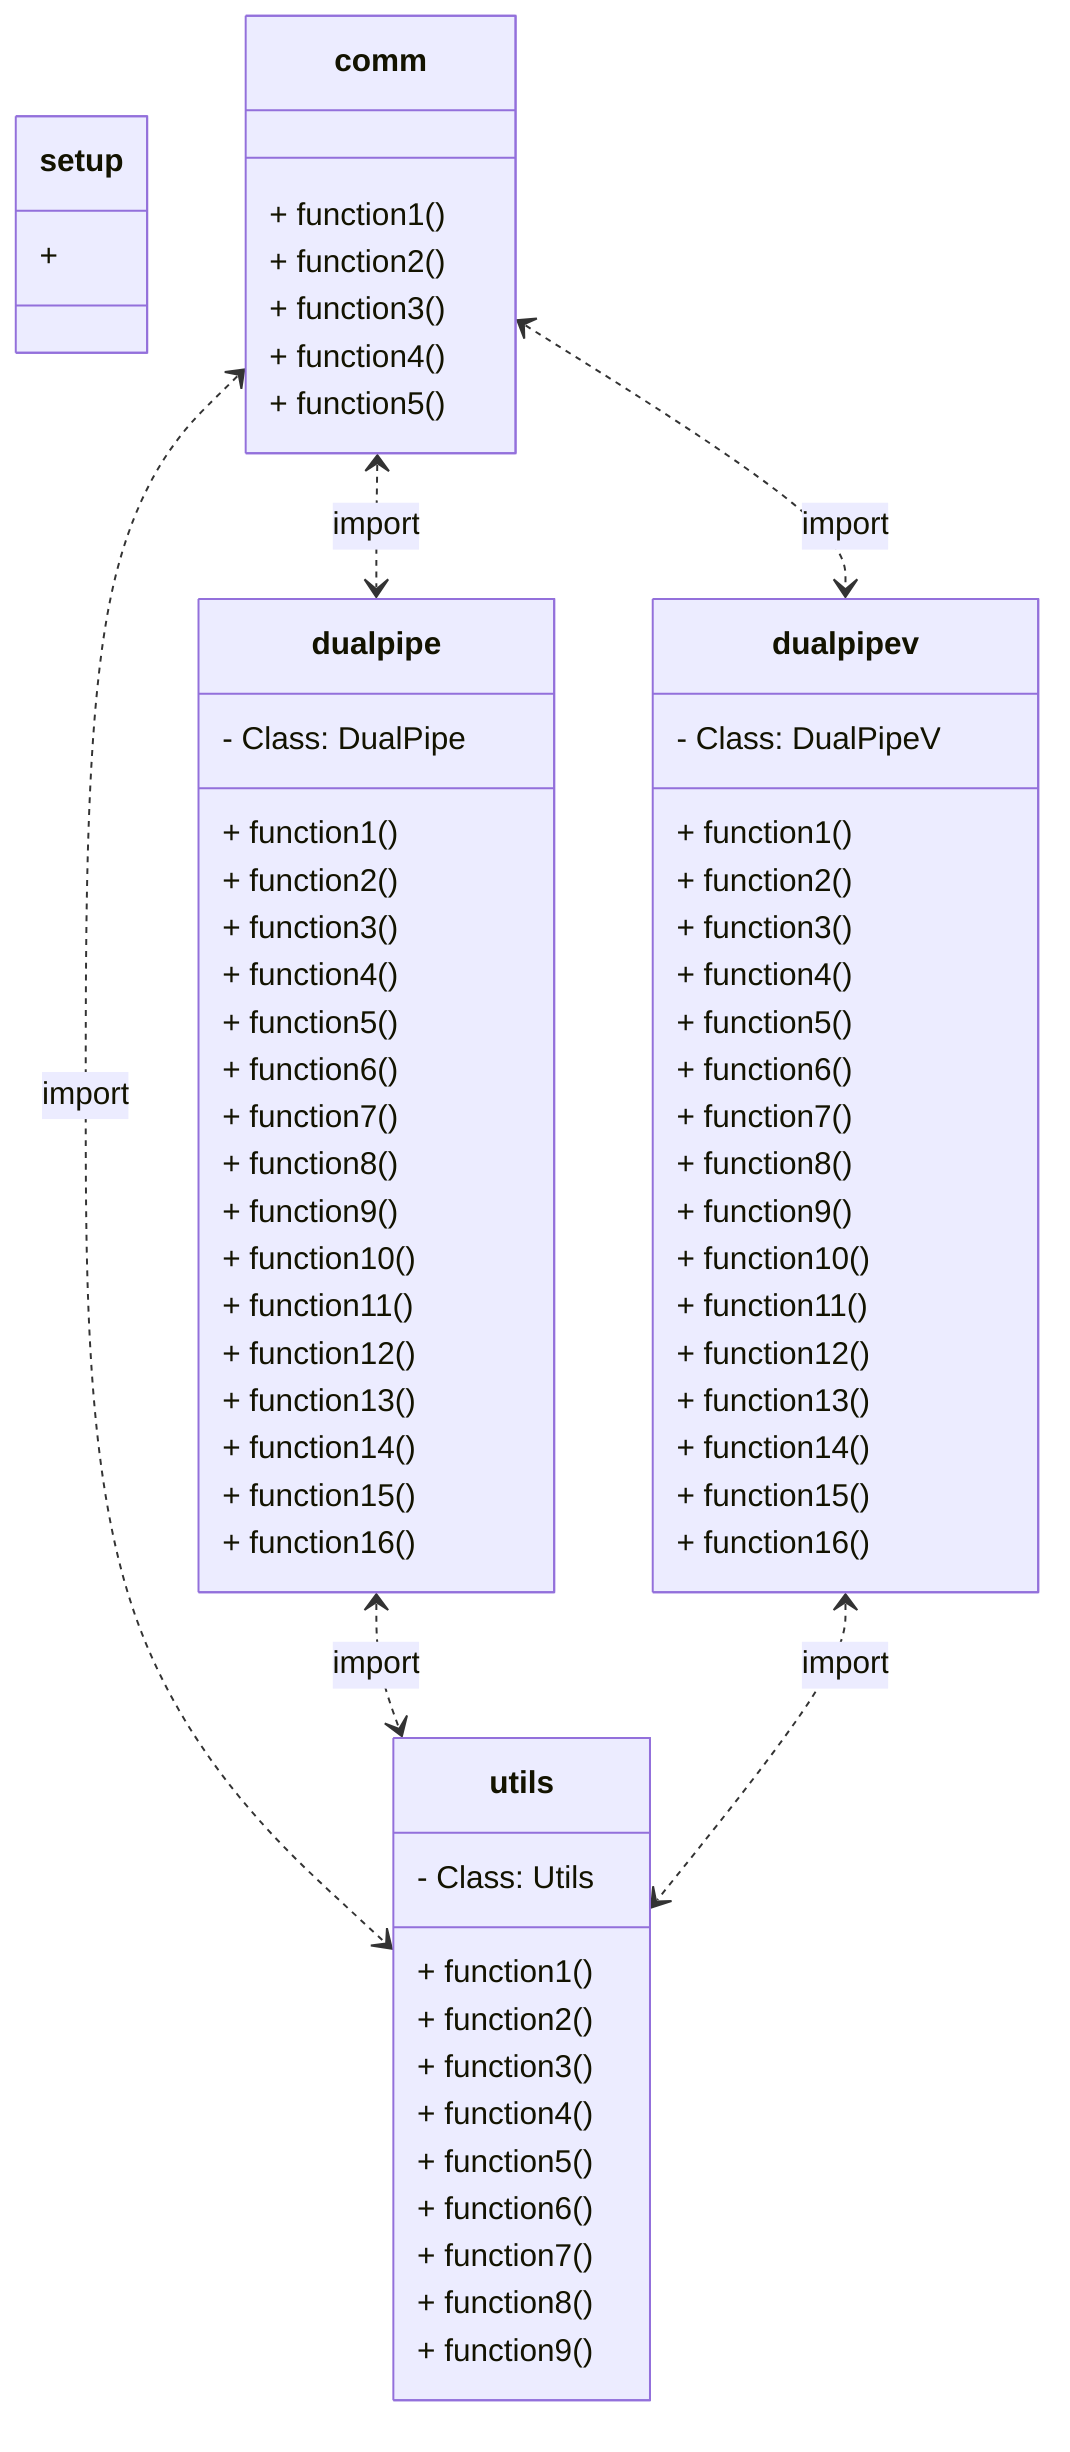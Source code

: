 classDiagram
class setup {
  + 
}

class comm {
  + function1()
  + function2()
  + function3()
  + function4()
  + function5()
}

class dualpipe {
  + function1()
  + function2()
  + function3()
  + function4()
  + function5()
  + function6()
  + function7()
  + function8()
  + function9()
  + function10()
  + function11()
  + function12()
  + function13()
  + function14()
  + function15()
  + function16()
  - Class: DualPipe
}

class dualpipev {
  + function1()
  + function2()
  + function3()
  + function4()
  + function5()
  + function6()
  + function7()
  + function8()
  + function9()
  + function10()
  + function11()
  + function12()
  + function13()
  + function14()
  + function15()
  + function16()
  - Class: DualPipeV
}

class utils {
  + function1()
  + function2()
  + function3()
  + function4()
  + function5()
  + function6()
  + function7()
  + function8()
  + function9()
  - Class: Utils
}

comm <..> dualpipe : import
comm <..> dualpipev : import
comm <..> utils : import
dualpipe <..> utils : import
dualpipev <..> utils : import